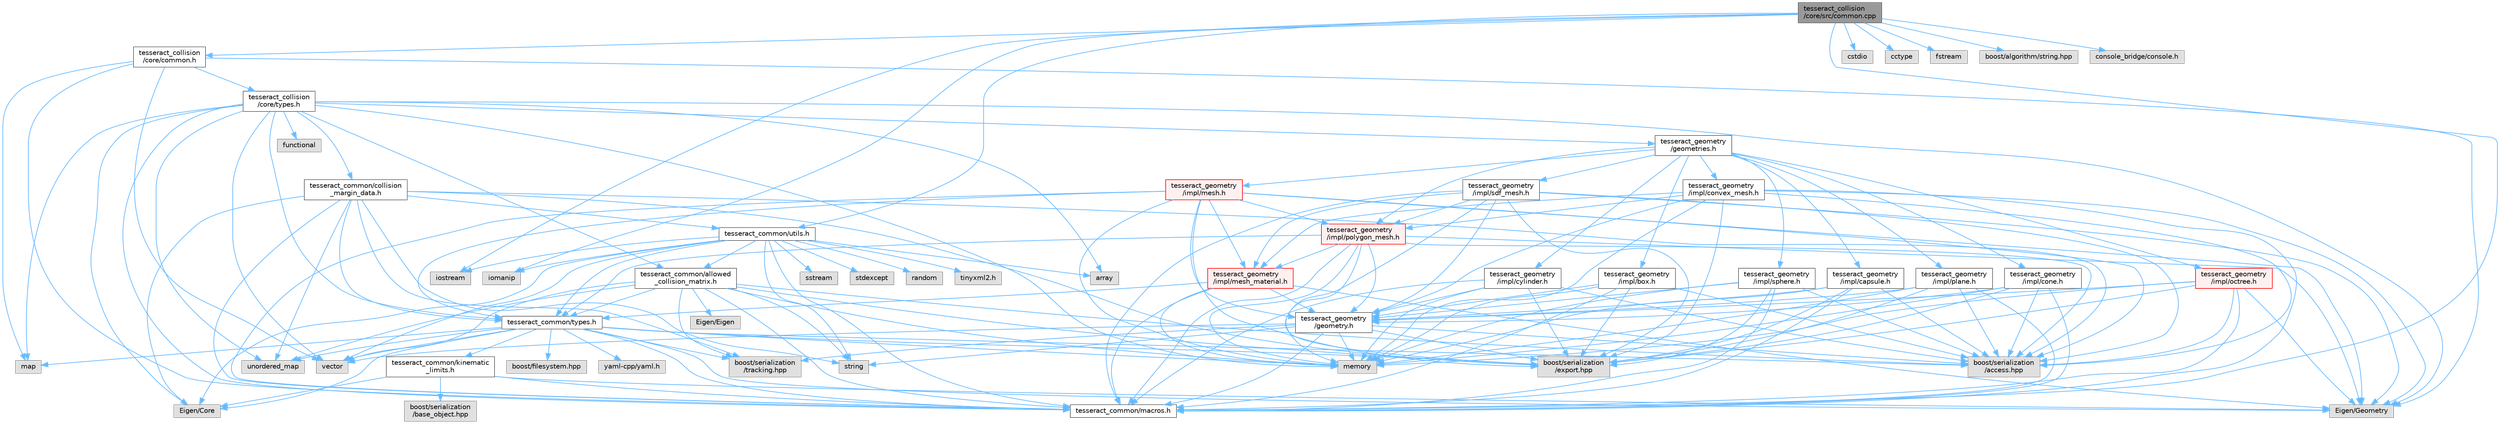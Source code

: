 digraph "tesseract_collision/core/src/common.cpp"
{
 // LATEX_PDF_SIZE
  bgcolor="transparent";
  edge [fontname=Helvetica,fontsize=10,labelfontname=Helvetica,labelfontsize=10];
  node [fontname=Helvetica,fontsize=10,shape=box,height=0.2,width=0.4];
  Node1 [label="tesseract_collision\l/core/src/common.cpp",height=0.2,width=0.4,color="gray40", fillcolor="grey60", style="filled", fontcolor="black",tooltip="This is a collection of common methods."];
  Node1 -> Node2 [color="steelblue1",style="solid"];
  Node2 [label="tesseract_common/macros.h",height=0.2,width=0.4,color="grey40", fillcolor="white", style="filled",URL="$de/d3c/macros_8h.html",tooltip="Common Tesseract Macros."];
  Node1 -> Node3 [color="steelblue1",style="solid"];
  Node3 [label="cstdio",height=0.2,width=0.4,color="grey60", fillcolor="#E0E0E0", style="filled",tooltip=" "];
  Node1 -> Node4 [color="steelblue1",style="solid"];
  Node4 [label="cctype",height=0.2,width=0.4,color="grey60", fillcolor="#E0E0E0", style="filled",tooltip=" "];
  Node1 -> Node5 [color="steelblue1",style="solid"];
  Node5 [label="fstream",height=0.2,width=0.4,color="grey60", fillcolor="#E0E0E0", style="filled",tooltip=" "];
  Node1 -> Node6 [color="steelblue1",style="solid"];
  Node6 [label="iostream",height=0.2,width=0.4,color="grey60", fillcolor="#E0E0E0", style="filled",tooltip=" "];
  Node1 -> Node7 [color="steelblue1",style="solid"];
  Node7 [label="iomanip",height=0.2,width=0.4,color="grey60", fillcolor="#E0E0E0", style="filled",tooltip=" "];
  Node1 -> Node8 [color="steelblue1",style="solid"];
  Node8 [label="boost/algorithm/string.hpp",height=0.2,width=0.4,color="grey60", fillcolor="#E0E0E0", style="filled",tooltip=" "];
  Node1 -> Node9 [color="steelblue1",style="solid"];
  Node9 [label="console_bridge/console.h",height=0.2,width=0.4,color="grey60", fillcolor="#E0E0E0", style="filled",tooltip=" "];
  Node1 -> Node10 [color="steelblue1",style="solid"];
  Node10 [label="tesseract_common/utils.h",height=0.2,width=0.4,color="grey40", fillcolor="white", style="filled",URL="$dc/d79/tesseract__common_2include_2tesseract__common_2utils_8h.html",tooltip="Common Tesseract Utility Functions."];
  Node10 -> Node2 [color="steelblue1",style="solid"];
  Node10 -> Node11 [color="steelblue1",style="solid"];
  Node11 [label="array",height=0.2,width=0.4,color="grey60", fillcolor="#E0E0E0", style="filled",tooltip=" "];
  Node10 -> Node12 [color="steelblue1",style="solid"];
  Node12 [label="vector",height=0.2,width=0.4,color="grey60", fillcolor="#E0E0E0", style="filled",tooltip=" "];
  Node10 -> Node13 [color="steelblue1",style="solid"];
  Node13 [label="string",height=0.2,width=0.4,color="grey60", fillcolor="#E0E0E0", style="filled",tooltip=" "];
  Node10 -> Node14 [color="steelblue1",style="solid"];
  Node14 [label="sstream",height=0.2,width=0.4,color="grey60", fillcolor="#E0E0E0", style="filled",tooltip=" "];
  Node10 -> Node15 [color="steelblue1",style="solid"];
  Node15 [label="stdexcept",height=0.2,width=0.4,color="grey60", fillcolor="#E0E0E0", style="filled",tooltip=" "];
  Node10 -> Node16 [color="steelblue1",style="solid"];
  Node16 [label="random",height=0.2,width=0.4,color="grey60", fillcolor="#E0E0E0", style="filled",tooltip=" "];
  Node10 -> Node7 [color="steelblue1",style="solid"];
  Node10 -> Node17 [color="steelblue1",style="solid"];
  Node17 [label="Eigen/Core",height=0.2,width=0.4,color="grey60", fillcolor="#E0E0E0", style="filled",tooltip=" "];
  Node10 -> Node6 [color="steelblue1",style="solid"];
  Node10 -> Node18 [color="steelblue1",style="solid"];
  Node18 [label="tinyxml2.h",height=0.2,width=0.4,color="grey60", fillcolor="#E0E0E0", style="filled",tooltip=" "];
  Node10 -> Node19 [color="steelblue1",style="solid"];
  Node19 [label="tesseract_common/allowed\l_collision_matrix.h",height=0.2,width=0.4,color="grey40", fillcolor="white", style="filled",URL="$d2/d01/allowed__collision__matrix_8h.html",tooltip=" "];
  Node19 -> Node2 [color="steelblue1",style="solid"];
  Node19 -> Node20 [color="steelblue1",style="solid"];
  Node20 [label="boost/serialization\l/access.hpp",height=0.2,width=0.4,color="grey60", fillcolor="#E0E0E0", style="filled",tooltip=" "];
  Node19 -> Node13 [color="steelblue1",style="solid"];
  Node19 -> Node12 [color="steelblue1",style="solid"];
  Node19 -> Node21 [color="steelblue1",style="solid"];
  Node21 [label="memory",height=0.2,width=0.4,color="grey60", fillcolor="#E0E0E0", style="filled",tooltip=" "];
  Node19 -> Node22 [color="steelblue1",style="solid"];
  Node22 [label="Eigen/Eigen",height=0.2,width=0.4,color="grey60", fillcolor="#E0E0E0", style="filled",tooltip=" "];
  Node19 -> Node23 [color="steelblue1",style="solid"];
  Node23 [label="unordered_map",height=0.2,width=0.4,color="grey60", fillcolor="#E0E0E0", style="filled",tooltip=" "];
  Node19 -> Node24 [color="steelblue1",style="solid"];
  Node24 [label="tesseract_common/types.h",height=0.2,width=0.4,color="grey40", fillcolor="white", style="filled",URL="$dd/ddb/tesseract__common_2include_2tesseract__common_2types_8h.html",tooltip="Common Tesseract Types."];
  Node24 -> Node2 [color="steelblue1",style="solid"];
  Node24 -> Node20 [color="steelblue1",style="solid"];
  Node24 -> Node17 [color="steelblue1",style="solid"];
  Node24 -> Node25 [color="steelblue1",style="solid"];
  Node25 [label="Eigen/Geometry",height=0.2,width=0.4,color="grey60", fillcolor="#E0E0E0", style="filled",tooltip=" "];
  Node24 -> Node12 [color="steelblue1",style="solid"];
  Node24 -> Node21 [color="steelblue1",style="solid"];
  Node24 -> Node26 [color="steelblue1",style="solid"];
  Node26 [label="map",height=0.2,width=0.4,color="grey60", fillcolor="#E0E0E0", style="filled",tooltip=" "];
  Node24 -> Node23 [color="steelblue1",style="solid"];
  Node24 -> Node27 [color="steelblue1",style="solid"];
  Node27 [label="boost/filesystem.hpp",height=0.2,width=0.4,color="grey60", fillcolor="#E0E0E0", style="filled",tooltip=" "];
  Node24 -> Node28 [color="steelblue1",style="solid"];
  Node28 [label="yaml-cpp/yaml.h",height=0.2,width=0.4,color="grey60", fillcolor="#E0E0E0", style="filled",tooltip=" "];
  Node24 -> Node29 [color="steelblue1",style="solid"];
  Node29 [label="tesseract_common/kinematic\l_limits.h",height=0.2,width=0.4,color="grey40", fillcolor="white", style="filled",URL="$d9/dc2/kinematic__limits_8h.html",tooltip="Common Tesseract Kinematic Limits and Related Utility Functions."];
  Node29 -> Node2 [color="steelblue1",style="solid"];
  Node29 -> Node17 [color="steelblue1",style="solid"];
  Node29 -> Node25 [color="steelblue1",style="solid"];
  Node29 -> Node30 [color="steelblue1",style="solid"];
  Node30 [label="boost/serialization\l/base_object.hpp",height=0.2,width=0.4,color="grey60", fillcolor="#E0E0E0", style="filled",tooltip=" "];
  Node24 -> Node31 [color="steelblue1",style="solid"];
  Node31 [label="boost/serialization\l/export.hpp",height=0.2,width=0.4,color="grey60", fillcolor="#E0E0E0", style="filled",tooltip=" "];
  Node24 -> Node32 [color="steelblue1",style="solid"];
  Node32 [label="boost/serialization\l/tracking.hpp",height=0.2,width=0.4,color="grey60", fillcolor="#E0E0E0", style="filled",tooltip=" "];
  Node19 -> Node31 [color="steelblue1",style="solid"];
  Node19 -> Node32 [color="steelblue1",style="solid"];
  Node10 -> Node24 [color="steelblue1",style="solid"];
  Node1 -> Node33 [color="steelblue1",style="solid"];
  Node33 [label="tesseract_collision\l/core/common.h",height=0.2,width=0.4,color="grey40", fillcolor="white", style="filled",URL="$dc/d54/common_8h.html",tooltip="This is a collection of common methods."];
  Node33 -> Node2 [color="steelblue1",style="solid"];
  Node33 -> Node26 [color="steelblue1",style="solid"];
  Node33 -> Node12 [color="steelblue1",style="solid"];
  Node33 -> Node25 [color="steelblue1",style="solid"];
  Node33 -> Node34 [color="steelblue1",style="solid"];
  Node34 [label="tesseract_collision\l/core/types.h",height=0.2,width=0.4,color="grey40", fillcolor="white", style="filled",URL="$d3/db3/tesseract__collision_2core_2include_2tesseract__collision_2core_2types_8h.html",tooltip="Tesseracts Collision Common Types."];
  Node34 -> Node2 [color="steelblue1",style="solid"];
  Node34 -> Node17 [color="steelblue1",style="solid"];
  Node34 -> Node25 [color="steelblue1",style="solid"];
  Node34 -> Node12 [color="steelblue1",style="solid"];
  Node34 -> Node21 [color="steelblue1",style="solid"];
  Node34 -> Node26 [color="steelblue1",style="solid"];
  Node34 -> Node11 [color="steelblue1",style="solid"];
  Node34 -> Node23 [color="steelblue1",style="solid"];
  Node34 -> Node35 [color="steelblue1",style="solid"];
  Node35 [label="functional",height=0.2,width=0.4,color="grey60", fillcolor="#E0E0E0", style="filled",tooltip=" "];
  Node34 -> Node36 [color="steelblue1",style="solid"];
  Node36 [label="tesseract_geometry\l/geometries.h",height=0.2,width=0.4,color="grey40", fillcolor="white", style="filled",URL="$d4/ddb/geometries_8h.html",tooltip="Tesseract Geometries."];
  Node36 -> Node37 [color="steelblue1",style="solid"];
  Node37 [label="tesseract_geometry\l/impl/box.h",height=0.2,width=0.4,color="grey40", fillcolor="white", style="filled",URL="$df/d9e/tesseract__geometry_2include_2tesseract__geometry_2impl_2box_8h.html",tooltip="Tesseract Box Geometry."];
  Node37 -> Node2 [color="steelblue1",style="solid"];
  Node37 -> Node20 [color="steelblue1",style="solid"];
  Node37 -> Node31 [color="steelblue1",style="solid"];
  Node37 -> Node21 [color="steelblue1",style="solid"];
  Node37 -> Node38 [color="steelblue1",style="solid"];
  Node38 [label="tesseract_geometry\l/geometry.h",height=0.2,width=0.4,color="grey40", fillcolor="white", style="filled",URL="$d0/da6/tesseract__geometry_2include_2tesseract__geometry_2geometry_8h.html",tooltip="Tesseract Geometries."];
  Node38 -> Node2 [color="steelblue1",style="solid"];
  Node38 -> Node20 [color="steelblue1",style="solid"];
  Node38 -> Node31 [color="steelblue1",style="solid"];
  Node38 -> Node21 [color="steelblue1",style="solid"];
  Node38 -> Node13 [color="steelblue1",style="solid"];
  Node38 -> Node12 [color="steelblue1",style="solid"];
  Node38 -> Node32 [color="steelblue1",style="solid"];
  Node36 -> Node39 [color="steelblue1",style="solid"];
  Node39 [label="tesseract_geometry\l/impl/capsule.h",height=0.2,width=0.4,color="grey40", fillcolor="white", style="filled",URL="$d8/d2b/tesseract__geometry_2include_2tesseract__geometry_2impl_2capsule_8h.html",tooltip="Tesseract Capsule Geometry."];
  Node39 -> Node2 [color="steelblue1",style="solid"];
  Node39 -> Node20 [color="steelblue1",style="solid"];
  Node39 -> Node31 [color="steelblue1",style="solid"];
  Node39 -> Node21 [color="steelblue1",style="solid"];
  Node39 -> Node38 [color="steelblue1",style="solid"];
  Node36 -> Node40 [color="steelblue1",style="solid"];
  Node40 [label="tesseract_geometry\l/impl/cone.h",height=0.2,width=0.4,color="grey40", fillcolor="white", style="filled",URL="$dc/df2/tesseract__geometry_2include_2tesseract__geometry_2impl_2cone_8h.html",tooltip="Tesseract Cone Geometry."];
  Node40 -> Node2 [color="steelblue1",style="solid"];
  Node40 -> Node20 [color="steelblue1",style="solid"];
  Node40 -> Node31 [color="steelblue1",style="solid"];
  Node40 -> Node21 [color="steelblue1",style="solid"];
  Node40 -> Node38 [color="steelblue1",style="solid"];
  Node36 -> Node41 [color="steelblue1",style="solid"];
  Node41 [label="tesseract_geometry\l/impl/convex_mesh.h",height=0.2,width=0.4,color="grey40", fillcolor="white", style="filled",URL="$de/dd2/tesseract__geometry_2include_2tesseract__geometry_2impl_2convex__mesh_8h.html",tooltip="Tesseract Convex Mesh Geometry."];
  Node41 -> Node2 [color="steelblue1",style="solid"];
  Node41 -> Node20 [color="steelblue1",style="solid"];
  Node41 -> Node31 [color="steelblue1",style="solid"];
  Node41 -> Node25 [color="steelblue1",style="solid"];
  Node41 -> Node21 [color="steelblue1",style="solid"];
  Node41 -> Node38 [color="steelblue1",style="solid"];
  Node41 -> Node42 [color="steelblue1",style="solid"];
  Node42 [label="tesseract_geometry\l/impl/mesh_material.h",height=0.2,width=0.4,color="red", fillcolor="#FFF0F0", style="filled",URL="$df/d8e/mesh__material_8h.html",tooltip="Tesseract Mesh Material read from a mesh file."];
  Node42 -> Node2 [color="steelblue1",style="solid"];
  Node42 -> Node25 [color="steelblue1",style="solid"];
  Node42 -> Node21 [color="steelblue1",style="solid"];
  Node42 -> Node38 [color="steelblue1",style="solid"];
  Node42 -> Node24 [color="steelblue1",style="solid"];
  Node41 -> Node44 [color="steelblue1",style="solid"];
  Node44 [label="tesseract_geometry\l/impl/polygon_mesh.h",height=0.2,width=0.4,color="red", fillcolor="#FFF0F0", style="filled",URL="$d2/deb/polygon__mesh_8h.html",tooltip="Tesseract Polygon Mesh Geometry."];
  Node44 -> Node2 [color="steelblue1",style="solid"];
  Node44 -> Node20 [color="steelblue1",style="solid"];
  Node44 -> Node31 [color="steelblue1",style="solid"];
  Node44 -> Node25 [color="steelblue1",style="solid"];
  Node44 -> Node21 [color="steelblue1",style="solid"];
  Node44 -> Node24 [color="steelblue1",style="solid"];
  Node44 -> Node38 [color="steelblue1",style="solid"];
  Node44 -> Node42 [color="steelblue1",style="solid"];
  Node36 -> Node53 [color="steelblue1",style="solid"];
  Node53 [label="tesseract_geometry\l/impl/cylinder.h",height=0.2,width=0.4,color="grey40", fillcolor="white", style="filled",URL="$d8/d3b/tesseract__geometry_2include_2tesseract__geometry_2impl_2cylinder_8h.html",tooltip="Tesseract Cylinder Geometry."];
  Node53 -> Node2 [color="steelblue1",style="solid"];
  Node53 -> Node20 [color="steelblue1",style="solid"];
  Node53 -> Node31 [color="steelblue1",style="solid"];
  Node53 -> Node21 [color="steelblue1",style="solid"];
  Node53 -> Node38 [color="steelblue1",style="solid"];
  Node36 -> Node54 [color="steelblue1",style="solid"];
  Node54 [label="tesseract_geometry\l/impl/mesh.h",height=0.2,width=0.4,color="red", fillcolor="#FFF0F0", style="filled",URL="$d5/d93/tesseract__geometry_2include_2tesseract__geometry_2impl_2mesh_8h.html",tooltip="Tesseract Mesh Geometry."];
  Node54 -> Node2 [color="steelblue1",style="solid"];
  Node54 -> Node20 [color="steelblue1",style="solid"];
  Node54 -> Node31 [color="steelblue1",style="solid"];
  Node54 -> Node25 [color="steelblue1",style="solid"];
  Node54 -> Node21 [color="steelblue1",style="solid"];
  Node54 -> Node24 [color="steelblue1",style="solid"];
  Node54 -> Node38 [color="steelblue1",style="solid"];
  Node54 -> Node42 [color="steelblue1",style="solid"];
  Node54 -> Node44 [color="steelblue1",style="solid"];
  Node36 -> Node55 [color="steelblue1",style="solid"];
  Node55 [label="tesseract_geometry\l/impl/octree.h",height=0.2,width=0.4,color="red", fillcolor="#FFF0F0", style="filled",URL="$df/d5e/tesseract__geometry_2include_2tesseract__geometry_2impl_2octree_8h.html",tooltip="Tesseract Octree Geometry."];
  Node55 -> Node2 [color="steelblue1",style="solid"];
  Node55 -> Node20 [color="steelblue1",style="solid"];
  Node55 -> Node31 [color="steelblue1",style="solid"];
  Node55 -> Node25 [color="steelblue1",style="solid"];
  Node55 -> Node21 [color="steelblue1",style="solid"];
  Node55 -> Node38 [color="steelblue1",style="solid"];
  Node36 -> Node57 [color="steelblue1",style="solid"];
  Node57 [label="tesseract_geometry\l/impl/plane.h",height=0.2,width=0.4,color="grey40", fillcolor="white", style="filled",URL="$db/d8b/plane_8h.html",tooltip="Tesseract Plane Geometry."];
  Node57 -> Node2 [color="steelblue1",style="solid"];
  Node57 -> Node20 [color="steelblue1",style="solid"];
  Node57 -> Node31 [color="steelblue1",style="solid"];
  Node57 -> Node21 [color="steelblue1",style="solid"];
  Node57 -> Node38 [color="steelblue1",style="solid"];
  Node36 -> Node44 [color="steelblue1",style="solid"];
  Node36 -> Node58 [color="steelblue1",style="solid"];
  Node58 [label="tesseract_geometry\l/impl/sdf_mesh.h",height=0.2,width=0.4,color="grey40", fillcolor="white", style="filled",URL="$d2/d17/tesseract__geometry_2include_2tesseract__geometry_2impl_2sdf__mesh_8h.html",tooltip="Tesseract SDF Mesh Geometry."];
  Node58 -> Node2 [color="steelblue1",style="solid"];
  Node58 -> Node20 [color="steelblue1",style="solid"];
  Node58 -> Node31 [color="steelblue1",style="solid"];
  Node58 -> Node25 [color="steelblue1",style="solid"];
  Node58 -> Node21 [color="steelblue1",style="solid"];
  Node58 -> Node38 [color="steelblue1",style="solid"];
  Node58 -> Node42 [color="steelblue1",style="solid"];
  Node58 -> Node44 [color="steelblue1",style="solid"];
  Node36 -> Node59 [color="steelblue1",style="solid"];
  Node59 [label="tesseract_geometry\l/impl/sphere.h",height=0.2,width=0.4,color="grey40", fillcolor="white", style="filled",URL="$d8/db6/tesseract__geometry_2include_2tesseract__geometry_2impl_2sphere_8h.html",tooltip="Tesseract Sphere Geometry."];
  Node59 -> Node2 [color="steelblue1",style="solid"];
  Node59 -> Node20 [color="steelblue1",style="solid"];
  Node59 -> Node31 [color="steelblue1",style="solid"];
  Node59 -> Node21 [color="steelblue1",style="solid"];
  Node59 -> Node38 [color="steelblue1",style="solid"];
  Node34 -> Node24 [color="steelblue1",style="solid"];
  Node34 -> Node60 [color="steelblue1",style="solid"];
  Node60 [label="tesseract_common/collision\l_margin_data.h",height=0.2,width=0.4,color="grey40", fillcolor="white", style="filled",URL="$d4/da8/collision__margin__data_8h.html",tooltip="This is used to store collision margin information."];
  Node60 -> Node2 [color="steelblue1",style="solid"];
  Node60 -> Node20 [color="steelblue1",style="solid"];
  Node60 -> Node17 [color="steelblue1",style="solid"];
  Node60 -> Node13 [color="steelblue1",style="solid"];
  Node60 -> Node23 [color="steelblue1",style="solid"];
  Node60 -> Node24 [color="steelblue1",style="solid"];
  Node60 -> Node10 [color="steelblue1",style="solid"];
  Node60 -> Node31 [color="steelblue1",style="solid"];
  Node60 -> Node32 [color="steelblue1",style="solid"];
  Node34 -> Node19 [color="steelblue1",style="solid"];
}
